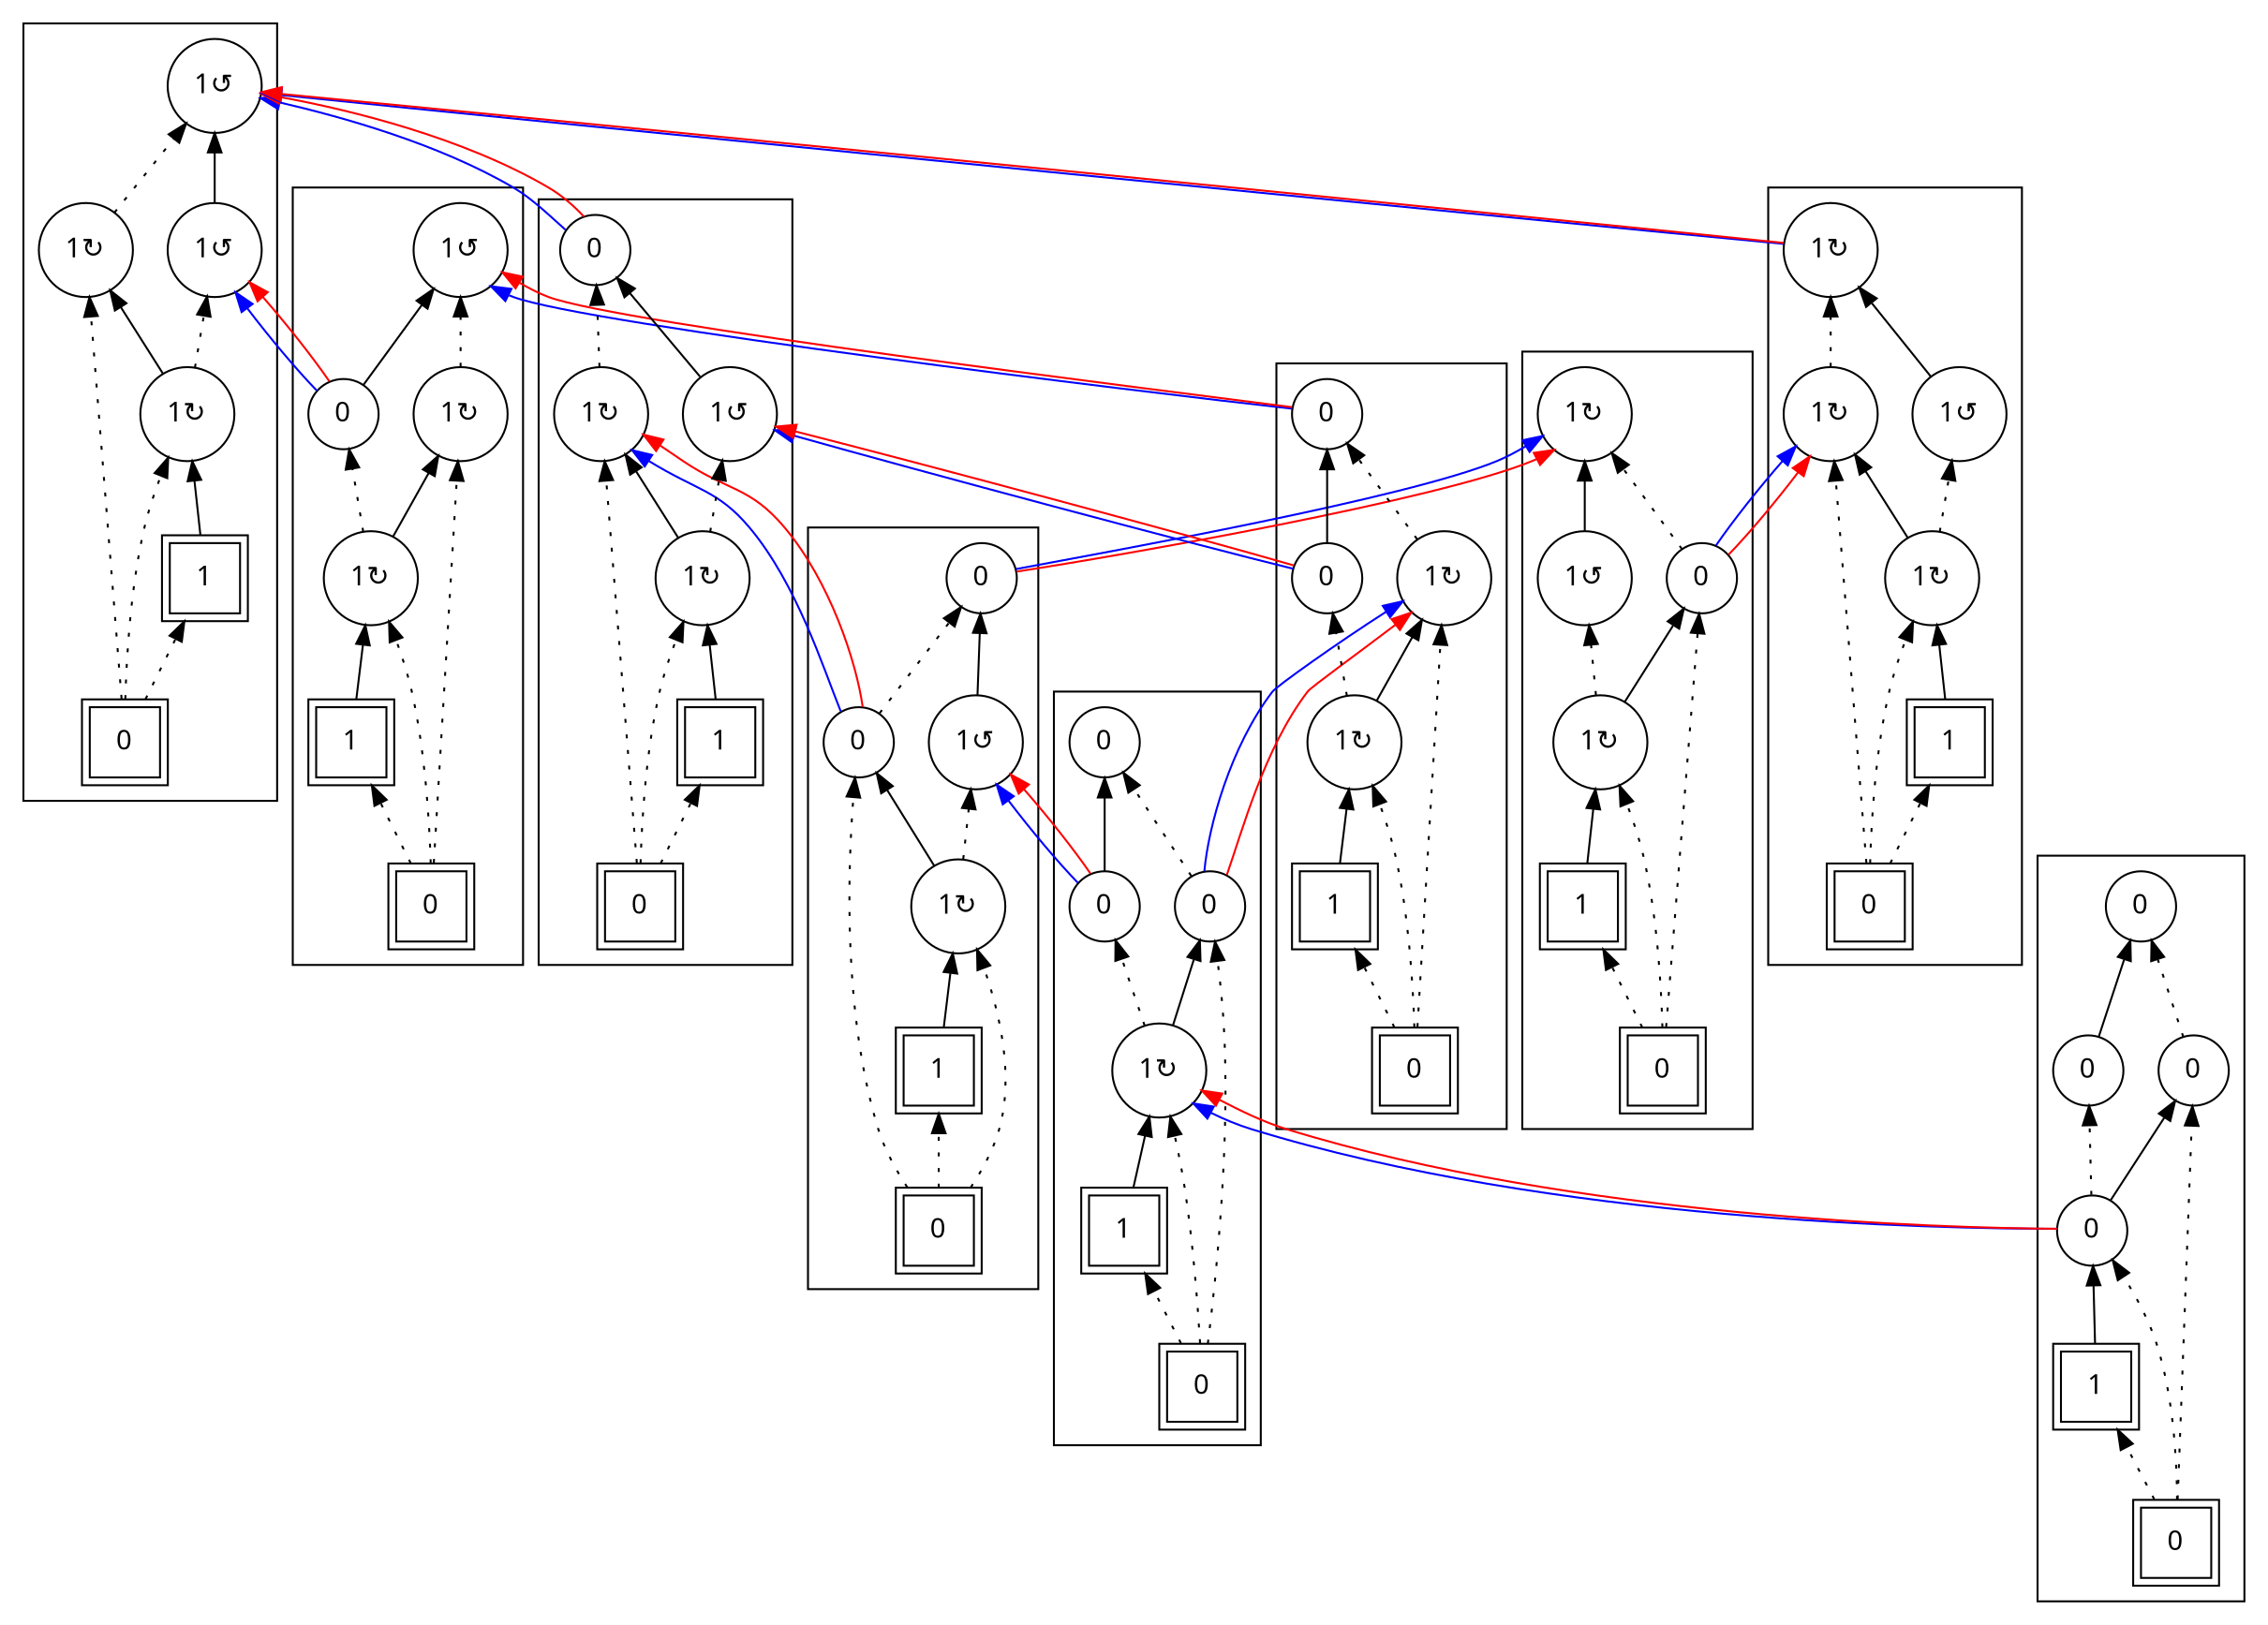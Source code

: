 digraph G {
rankdir = BT;
subgraph cluster_Player1X1XGround0X1XSausage10X1XSausage00X1XSausage30X1XSausage20X1X {
Node [ fontname="Apple Symbols"];
Player1X1XGround0X1XSausage10X1XSausage00X1XSausage30X1XSausage20X1X_Player[ label ="1"  shape=square peripheries=2 ];
Player1X1XGround0X1XSausage10X1XSausage00X1XSausage30X1XSausage20X1X_Ground[ label ="0"  shape=square peripheries=2 ];
Player1X1XGround0X1XSausage10X1XSausage00X1XSausage30X1XSausage20X1X_Sausage1[ label ="0"  shape=circle ];
Player1X1XGround0X1XSausage10X1XSausage00X1XSausage30X1XSausage20X1X_Sausage0[ label ="0"  shape=circle ];
Player1X1XGround0X1XSausage10X1XSausage00X1XSausage30X1XSausage20X1X_Sausage3[ label ="0"  shape=circle ];
Player1X1XGround0X1XSausage10X1XSausage00X1XSausage30X1XSausage20X1X_Sausage2[ label ="0"  shape=circle ];
	"Player1X1XGround0X1XSausage10X1XSausage00X1XSausage30X1XSausage20X1X_Ground" -> "Player1X1XGround0X1XSausage10X1XSausage00X1XSausage30X1XSausage20X1X_Player" [style=dotted];
	"Player1X1XGround0X1XSausage10X1XSausage00X1XSausage30X1XSausage20X1X_Player" -> "Player1X1XGround0X1XSausage10X1XSausage00X1XSausage30X1XSausage20X1X_Sausage1";
	"Player1X1XGround0X1XSausage10X1XSausage00X1XSausage30X1XSausage20X1X_Ground" -> "Player1X1XGround0X1XSausage10X1XSausage00X1XSausage30X1XSausage20X1X_Sausage1" [style=dotted];
	"Player1X1XGround0X1XSausage10X1XSausage00X1XSausage30X1XSausage20X1X_Sausage1" -> "Player1X1XGround0X1XSausage10X1XSausage00X1XSausage30X1XSausage20X1X_Sausage0" [style=dotted];
	"Player1X1XGround0X1XSausage10X1XSausage00X1XSausage30X1XSausage20X1X_Sausage1" -> "Player1X1XGround0X1XSausage10X1XSausage00X1XSausage30X1XSausage20X1X_Sausage3";
	"Player1X1XGround0X1XSausage10X1XSausage00X1XSausage30X1XSausage20X1X_Sausage0" -> "Player1X1XGround0X1XSausage10X1XSausage00X1XSausage30X1XSausage20X1X_Sausage2";
	"Player1X1XGround0X1XSausage10X1XSausage00X1XSausage30X1XSausage20X1X_Ground" -> "Player1X1XGround0X1XSausage10X1XSausage00X1XSausage30X1XSausage20X1X_Sausage3" [style=dotted];
	"Player1X1XGround0X1XSausage10X1XSausage00X1XSausage30X1XSausage20X1X_Sausage3" -> "Player1X1XGround0X1XSausage10X1XSausage00X1XSausage30X1XSausage20X1X_Sausage2" [style=dotted];
}
subgraph cluster_Player1X1XGround0X1XSausage11X2XSausage00X1XSausage30X1XSausage20X1X {
Node [ fontname="Apple Symbols"];
Player1X1XGround0X1XSausage11X2XSausage00X1XSausage30X1XSausage20X1X_Player[ label ="1"  shape=square peripheries=2 ];
Player1X1XGround0X1XSausage11X2XSausage00X1XSausage30X1XSausage20X1X_Ground[ label ="0"  shape=square peripheries=2 ];
Player1X1XGround0X1XSausage11X2XSausage00X1XSausage30X1XSausage20X1X_Sausage1[ label ="1&#8635;"  shape=circle ];
Player1X1XGround0X1XSausage11X2XSausage00X1XSausage30X1XSausage20X1X_Sausage0[ label ="0"  shape=circle ];
Player1X1XGround0X1XSausage11X2XSausage00X1XSausage30X1XSausage20X1X_Sausage3[ label ="0"  shape=circle ];
Player1X1XGround0X1XSausage11X2XSausage00X1XSausage30X1XSausage20X1X_Sausage2[ label ="0"  shape=circle ];
	"Player1X1XGround0X1XSausage11X2XSausage00X1XSausage30X1XSausage20X1X_Ground" -> "Player1X1XGround0X1XSausage11X2XSausage00X1XSausage30X1XSausage20X1X_Player" [style=dotted];
	"Player1X1XGround0X1XSausage11X2XSausage00X1XSausage30X1XSausage20X1X_Player" -> "Player1X1XGround0X1XSausage11X2XSausage00X1XSausage30X1XSausage20X1X_Sausage1";
	"Player1X1XGround0X1XSausage11X2XSausage00X1XSausage30X1XSausage20X1X_Ground" -> "Player1X1XGround0X1XSausage11X2XSausage00X1XSausage30X1XSausage20X1X_Sausage1" [style=dotted];
	"Player1X1XGround0X1XSausage11X2XSausage00X1XSausage30X1XSausage20X1X_Sausage1" -> "Player1X1XGround0X1XSausage11X2XSausage00X1XSausage30X1XSausage20X1X_Sausage0" [style=dotted];
	"Player1X1XGround0X1XSausage11X2XSausage00X1XSausage30X1XSausage20X1X_Sausage1" -> "Player1X1XGround0X1XSausage11X2XSausage00X1XSausage30X1XSausage20X1X_Sausage3";
	"Player1X1XGround0X1XSausage11X2XSausage00X1XSausage30X1XSausage20X1X_Sausage0" -> "Player1X1XGround0X1XSausage11X2XSausage00X1XSausage30X1XSausage20X1X_Sausage2";
	"Player1X1XGround0X1XSausage11X2XSausage00X1XSausage30X1XSausage20X1X_Ground" -> "Player1X1XGround0X1XSausage11X2XSausage00X1XSausage30X1XSausage20X1X_Sausage3" [style=dotted];
	"Player1X1XGround0X1XSausage11X2XSausage00X1XSausage30X1XSausage20X1X_Sausage3" -> "Player1X1XGround0X1XSausage11X2XSausage00X1XSausage30X1XSausage20X1X_Sausage2" [style=dotted];
}
subgraph cluster_Player1X1XGround0X1XSausage11X2XSausage01X0XSausage30X1XSausage20X1X {
Node [ fontname="Apple Symbols"];
Player1X1XGround0X1XSausage11X2XSausage01X0XSausage30X1XSausage20X1X_Player[ label ="1"  shape=square peripheries=2 ];
Player1X1XGround0X1XSausage11X2XSausage01X0XSausage30X1XSausage20X1X_Ground[ label ="0"  shape=square peripheries=2 ];
Player1X1XGround0X1XSausage11X2XSausage01X0XSausage30X1XSausage20X1X_Sausage1[ label ="1&#8635;"  shape=circle ];
Player1X1XGround0X1XSausage11X2XSausage01X0XSausage30X1XSausage20X1X_Sausage0[ label ="1&#8634;"  shape=circle ];
Player1X1XGround0X1XSausage11X2XSausage01X0XSausage30X1XSausage20X1X_Sausage3[ label ="0"  shape=circle ];
Player1X1XGround0X1XSausage11X2XSausage01X0XSausage30X1XSausage20X1X_Sausage2[ label ="0"  shape=circle ];
	"Player1X1XGround0X1XSausage11X2XSausage01X0XSausage30X1XSausage20X1X_Ground" -> "Player1X1XGround0X1XSausage11X2XSausage01X0XSausage30X1XSausage20X1X_Player" [style=dotted];
	"Player1X1XGround0X1XSausage11X2XSausage01X0XSausage30X1XSausage20X1X_Player" -> "Player1X1XGround0X1XSausage11X2XSausage01X0XSausage30X1XSausage20X1X_Sausage1";
	"Player1X1XGround0X1XSausage11X2XSausage01X0XSausage30X1XSausage20X1X_Ground" -> "Player1X1XGround0X1XSausage11X2XSausage01X0XSausage30X1XSausage20X1X_Sausage1" [style=dotted];
	"Player1X1XGround0X1XSausage11X2XSausage01X0XSausage30X1XSausage20X1X_Sausage1" -> "Player1X1XGround0X1XSausage11X2XSausage01X0XSausage30X1XSausage20X1X_Sausage0" [style=dotted];
	"Player1X1XGround0X1XSausage11X2XSausage01X0XSausage30X1XSausage20X1X_Sausage1" -> "Player1X1XGround0X1XSausage11X2XSausage01X0XSausage30X1XSausage20X1X_Sausage3";
	"Player1X1XGround0X1XSausage11X2XSausage01X0XSausage30X1XSausage20X1X_Sausage0" -> "Player1X1XGround0X1XSausage11X2XSausage01X0XSausage30X1XSausage20X1X_Sausage2";
	"Player1X1XGround0X1XSausage11X2XSausage01X0XSausage30X1XSausage20X1X_Ground" -> "Player1X1XGround0X1XSausage11X2XSausage01X0XSausage30X1XSausage20X1X_Sausage3" [style=dotted];
	"Player1X1XGround0X1XSausage11X2XSausage01X0XSausage30X1XSausage20X1X_Sausage3" -> "Player1X1XGround0X1XSausage11X2XSausage01X0XSausage30X1XSausage20X1X_Sausage2" [style=dotted];
}
subgraph cluster_Player1X1XGround0X1XSausage11X2XSausage00X1XSausage31X2XSausage20X1X {
Node [ fontname="Apple Symbols"];
Player1X1XGround0X1XSausage11X2XSausage00X1XSausage31X2XSausage20X1X_Player[ label ="1"  shape=square peripheries=2 ];
Player1X1XGround0X1XSausage11X2XSausage00X1XSausage31X2XSausage20X1X_Ground[ label ="0"  shape=square peripheries=2 ];
Player1X1XGround0X1XSausage11X2XSausage00X1XSausage31X2XSausage20X1X_Sausage1[ label ="1&#8635;"  shape=circle ];
Player1X1XGround0X1XSausage11X2XSausage00X1XSausage31X2XSausage20X1X_Sausage0[ label ="0"  shape=circle ];
Player1X1XGround0X1XSausage11X2XSausage00X1XSausage31X2XSausage20X1X_Sausage3[ label ="1&#8635;"  shape=circle ];
Player1X1XGround0X1XSausage11X2XSausage00X1XSausage31X2XSausage20X1X_Sausage2[ label ="0"  shape=circle ];
	"Player1X1XGround0X1XSausage11X2XSausage00X1XSausage31X2XSausage20X1X_Ground" -> "Player1X1XGround0X1XSausage11X2XSausage00X1XSausage31X2XSausage20X1X_Player" [style=dotted];
	"Player1X1XGround0X1XSausage11X2XSausage00X1XSausage31X2XSausage20X1X_Player" -> "Player1X1XGround0X1XSausage11X2XSausage00X1XSausage31X2XSausage20X1X_Sausage1";
	"Player1X1XGround0X1XSausage11X2XSausage00X1XSausage31X2XSausage20X1X_Ground" -> "Player1X1XGround0X1XSausage11X2XSausage00X1XSausage31X2XSausage20X1X_Sausage1" [style=dotted];
	"Player1X1XGround0X1XSausage11X2XSausage00X1XSausage31X2XSausage20X1X_Sausage1" -> "Player1X1XGround0X1XSausage11X2XSausage00X1XSausage31X2XSausage20X1X_Sausage0" [style=dotted];
	"Player1X1XGround0X1XSausage11X2XSausage00X1XSausage31X2XSausage20X1X_Sausage1" -> "Player1X1XGround0X1XSausage11X2XSausage00X1XSausage31X2XSausage20X1X_Sausage3";
	"Player1X1XGround0X1XSausage11X2XSausage00X1XSausage31X2XSausage20X1X_Sausage0" -> "Player1X1XGround0X1XSausage11X2XSausage00X1XSausage31X2XSausage20X1X_Sausage2";
	"Player1X1XGround0X1XSausage11X2XSausage00X1XSausage31X2XSausage20X1X_Ground" -> "Player1X1XGround0X1XSausage11X2XSausage00X1XSausage31X2XSausage20X1X_Sausage3" [style=dotted];
	"Player1X1XGround0X1XSausage11X2XSausage00X1XSausage31X2XSausage20X1X_Sausage3" -> "Player1X1XGround0X1XSausage11X2XSausage00X1XSausage31X2XSausage20X1X_Sausage2" [style=dotted];
}
subgraph cluster_Player1X1XGround0X1XSausage11X2XSausage01X0XSausage31X2XSausage20X1X {
Node [ fontname="Apple Symbols"];
Player1X1XGround0X1XSausage11X2XSausage01X0XSausage31X2XSausage20X1X_Player[ label ="1"  shape=square peripheries=2 ];
Player1X1XGround0X1XSausage11X2XSausage01X0XSausage31X2XSausage20X1X_Ground[ label ="0"  shape=square peripheries=2 ];
Player1X1XGround0X1XSausage11X2XSausage01X0XSausage31X2XSausage20X1X_Sausage1[ label ="1&#8635;"  shape=circle ];
Player1X1XGround0X1XSausage11X2XSausage01X0XSausage31X2XSausage20X1X_Sausage0[ label ="1&#8634;"  shape=circle ];
Player1X1XGround0X1XSausage11X2XSausage01X0XSausage31X2XSausage20X1X_Sausage3[ label ="1&#8635;"  shape=circle ];
Player1X1XGround0X1XSausage11X2XSausage01X0XSausage31X2XSausage20X1X_Sausage2[ label ="0"  shape=circle ];
	"Player1X1XGround0X1XSausage11X2XSausage01X0XSausage31X2XSausage20X1X_Ground" -> "Player1X1XGround0X1XSausage11X2XSausage01X0XSausage31X2XSausage20X1X_Player" [style=dotted];
	"Player1X1XGround0X1XSausage11X2XSausage01X0XSausage31X2XSausage20X1X_Player" -> "Player1X1XGround0X1XSausage11X2XSausage01X0XSausage31X2XSausage20X1X_Sausage1";
	"Player1X1XGround0X1XSausage11X2XSausage01X0XSausage31X2XSausage20X1X_Ground" -> "Player1X1XGround0X1XSausage11X2XSausage01X0XSausage31X2XSausage20X1X_Sausage1" [style=dotted];
	"Player1X1XGround0X1XSausage11X2XSausage01X0XSausage31X2XSausage20X1X_Sausage1" -> "Player1X1XGround0X1XSausage11X2XSausage01X0XSausage31X2XSausage20X1X_Sausage0" [style=dotted];
	"Player1X1XGround0X1XSausage11X2XSausage01X0XSausage31X2XSausage20X1X_Sausage1" -> "Player1X1XGround0X1XSausage11X2XSausage01X0XSausage31X2XSausage20X1X_Sausage3";
	"Player1X1XGround0X1XSausage11X2XSausage01X0XSausage31X2XSausage20X1X_Sausage0" -> "Player1X1XGround0X1XSausage11X2XSausage01X0XSausage31X2XSausage20X1X_Sausage2";
	"Player1X1XGround0X1XSausage11X2XSausage01X0XSausage31X2XSausage20X1X_Ground" -> "Player1X1XGround0X1XSausage11X2XSausage01X0XSausage31X2XSausage20X1X_Sausage3" [style=dotted];
	"Player1X1XGround0X1XSausage11X2XSausage01X0XSausage31X2XSausage20X1X_Sausage3" -> "Player1X1XGround0X1XSausage11X2XSausage01X0XSausage31X2XSausage20X1X_Sausage2" [style=dotted];
}
subgraph cluster_Player1X1XGround0X1XSausage11X2XSausage01X0XSausage30X1XSausage21X2X {
Node [ fontname="Apple Symbols"];
Player1X1XGround0X1XSausage11X2XSausage01X0XSausage30X1XSausage21X2X_Player[ label ="1"  shape=square peripheries=2 ];
Player1X1XGround0X1XSausage11X2XSausage01X0XSausage30X1XSausage21X2X_Ground[ label ="0"  shape=square peripheries=2 ];
Player1X1XGround0X1XSausage11X2XSausage01X0XSausage30X1XSausage21X2X_Sausage1[ label ="1&#8635;"  shape=circle ];
Player1X1XGround0X1XSausage11X2XSausage01X0XSausage30X1XSausage21X2X_Sausage0[ label ="1&#8634;"  shape=circle ];
Player1X1XGround0X1XSausage11X2XSausage01X0XSausage30X1XSausage21X2X_Sausage3[ label ="0"  shape=circle ];
Player1X1XGround0X1XSausage11X2XSausage01X0XSausage30X1XSausage21X2X_Sausage2[ label ="1&#8635;"  shape=circle ];
	"Player1X1XGround0X1XSausage11X2XSausage01X0XSausage30X1XSausage21X2X_Ground" -> "Player1X1XGround0X1XSausage11X2XSausage01X0XSausage30X1XSausage21X2X_Player" [style=dotted];
	"Player1X1XGround0X1XSausage11X2XSausage01X0XSausage30X1XSausage21X2X_Player" -> "Player1X1XGround0X1XSausage11X2XSausage01X0XSausage30X1XSausage21X2X_Sausage1";
	"Player1X1XGround0X1XSausage11X2XSausage01X0XSausage30X1XSausage21X2X_Ground" -> "Player1X1XGround0X1XSausage11X2XSausage01X0XSausage30X1XSausage21X2X_Sausage1" [style=dotted];
	"Player1X1XGround0X1XSausage11X2XSausage01X0XSausage30X1XSausage21X2X_Sausage1" -> "Player1X1XGround0X1XSausage11X2XSausage01X0XSausage30X1XSausage21X2X_Sausage0" [style=dotted];
	"Player1X1XGround0X1XSausage11X2XSausage01X0XSausage30X1XSausage21X2X_Sausage1" -> "Player1X1XGround0X1XSausage11X2XSausage01X0XSausage30X1XSausage21X2X_Sausage3";
	"Player1X1XGround0X1XSausage11X2XSausage01X0XSausage30X1XSausage21X2X_Sausage0" -> "Player1X1XGround0X1XSausage11X2XSausage01X0XSausage30X1XSausage21X2X_Sausage2";
	"Player1X1XGround0X1XSausage11X2XSausage01X0XSausage30X1XSausage21X2X_Ground" -> "Player1X1XGround0X1XSausage11X2XSausage01X0XSausage30X1XSausage21X2X_Sausage3" [style=dotted];
	"Player1X1XGround0X1XSausage11X2XSausage01X0XSausage30X1XSausage21X2X_Sausage3" -> "Player1X1XGround0X1XSausage11X2XSausage01X0XSausage30X1XSausage21X2X_Sausage2" [style=dotted];
}
subgraph cluster_Player1X1XGround0X1XSausage11X2XSausage00X1XSausage31X2XSausage21X0X {
Node [ fontname="Apple Symbols"];
Player1X1XGround0X1XSausage11X2XSausage00X1XSausage31X2XSausage21X0X_Player[ label ="1"  shape=square peripheries=2 ];
Player1X1XGround0X1XSausage11X2XSausage00X1XSausage31X2XSausage21X0X_Ground[ label ="0"  shape=square peripheries=2 ];
Player1X1XGround0X1XSausage11X2XSausage00X1XSausage31X2XSausage21X0X_Sausage1[ label ="1&#8635;"  shape=circle ];
Player1X1XGround0X1XSausage11X2XSausage00X1XSausage31X2XSausage21X0X_Sausage0[ label ="0"  shape=circle ];
Player1X1XGround0X1XSausage11X2XSausage00X1XSausage31X2XSausage21X0X_Sausage3[ label ="1&#8635;"  shape=circle ];
Player1X1XGround0X1XSausage11X2XSausage00X1XSausage31X2XSausage21X0X_Sausage2[ label ="1&#8634;"  shape=circle ];
	"Player1X1XGround0X1XSausage11X2XSausage00X1XSausage31X2XSausage21X0X_Ground" -> "Player1X1XGround0X1XSausage11X2XSausage00X1XSausage31X2XSausage21X0X_Player" [style=dotted];
	"Player1X1XGround0X1XSausage11X2XSausage00X1XSausage31X2XSausage21X0X_Player" -> "Player1X1XGround0X1XSausage11X2XSausage00X1XSausage31X2XSausage21X0X_Sausage1";
	"Player1X1XGround0X1XSausage11X2XSausage00X1XSausage31X2XSausage21X0X_Ground" -> "Player1X1XGround0X1XSausage11X2XSausage00X1XSausage31X2XSausage21X0X_Sausage1" [style=dotted];
	"Player1X1XGround0X1XSausage11X2XSausage00X1XSausage31X2XSausage21X0X_Sausage1" -> "Player1X1XGround0X1XSausage11X2XSausage00X1XSausage31X2XSausage21X0X_Sausage0" [style=dotted];
	"Player1X1XGround0X1XSausage11X2XSausage00X1XSausage31X2XSausage21X0X_Sausage1" -> "Player1X1XGround0X1XSausage11X2XSausage00X1XSausage31X2XSausage21X0X_Sausage3";
	"Player1X1XGround0X1XSausage11X2XSausage00X1XSausage31X2XSausage21X0X_Sausage0" -> "Player1X1XGround0X1XSausage11X2XSausage00X1XSausage31X2XSausage21X0X_Sausage2";
	"Player1X1XGround0X1XSausage11X2XSausage00X1XSausage31X2XSausage21X0X_Ground" -> "Player1X1XGround0X1XSausage11X2XSausage00X1XSausage31X2XSausage21X0X_Sausage3" [style=dotted];
	"Player1X1XGround0X1XSausage11X2XSausage00X1XSausage31X2XSausage21X0X_Sausage3" -> "Player1X1XGround0X1XSausage11X2XSausage00X1XSausage31X2XSausage21X0X_Sausage2" [style=dotted];
}
subgraph cluster_Player1X1XGround0X1XSausage11X2XSausage01X0XSausage31X2XSausage21X0X {
Node [ fontname="Apple Symbols"];
Player1X1XGround0X1XSausage11X2XSausage01X0XSausage31X2XSausage21X0X_Player[ label ="1"  shape=square peripheries=2 ];
Player1X1XGround0X1XSausage11X2XSausage01X0XSausage31X2XSausage21X0X_Ground[ label ="0"  shape=square peripheries=2 ];
Player1X1XGround0X1XSausage11X2XSausage01X0XSausage31X2XSausage21X0X_Sausage1[ label ="1&#8635;"  shape=circle ];
Player1X1XGround0X1XSausage11X2XSausage01X0XSausage31X2XSausage21X0X_Sausage0[ label ="1&#8634;"  shape=circle ];
Player1X1XGround0X1XSausage11X2XSausage01X0XSausage31X2XSausage21X0X_Sausage3[ label ="1&#8635;"  shape=circle ];
Player1X1XGround0X1XSausage11X2XSausage01X0XSausage31X2XSausage21X0X_Sausage2[ label ="1&#8634;"  shape=circle ];
	"Player1X1XGround0X1XSausage11X2XSausage01X0XSausage31X2XSausage21X0X_Ground" -> "Player1X1XGround0X1XSausage11X2XSausage01X0XSausage31X2XSausage21X0X_Player" [style=dotted];
	"Player1X1XGround0X1XSausage11X2XSausage01X0XSausage31X2XSausage21X0X_Player" -> "Player1X1XGround0X1XSausage11X2XSausage01X0XSausage31X2XSausage21X0X_Sausage1";
	"Player1X1XGround0X1XSausage11X2XSausage01X0XSausage31X2XSausage21X0X_Ground" -> "Player1X1XGround0X1XSausage11X2XSausage01X0XSausage31X2XSausage21X0X_Sausage1" [style=dotted];
	"Player1X1XGround0X1XSausage11X2XSausage01X0XSausage31X2XSausage21X0X_Sausage1" -> "Player1X1XGround0X1XSausage11X2XSausage01X0XSausage31X2XSausage21X0X_Sausage0" [style=dotted];
	"Player1X1XGround0X1XSausage11X2XSausage01X0XSausage31X2XSausage21X0X_Sausage1" -> "Player1X1XGround0X1XSausage11X2XSausage01X0XSausage31X2XSausage21X0X_Sausage3";
	"Player1X1XGround0X1XSausage11X2XSausage01X0XSausage31X2XSausage21X0X_Sausage0" -> "Player1X1XGround0X1XSausage11X2XSausage01X0XSausage31X2XSausage21X0X_Sausage2";
	"Player1X1XGround0X1XSausage11X2XSausage01X0XSausage31X2XSausage21X0X_Ground" -> "Player1X1XGround0X1XSausage11X2XSausage01X0XSausage31X2XSausage21X0X_Sausage3" [style=dotted];
	"Player1X1XGround0X1XSausage11X2XSausage01X0XSausage31X2XSausage21X0X_Sausage3" -> "Player1X1XGround0X1XSausage11X2XSausage01X0XSausage31X2XSausage21X0X_Sausage2" [style=dotted];
}
subgraph cluster_Player1X1XGround0X1XSausage11X2XSausage01X0XSausage31X2XSausage21X2X {
Node [ fontname="Apple Symbols"];
Player1X1XGround0X1XSausage11X2XSausage01X0XSausage31X2XSausage21X2X_Player[ label ="1"  shape=square peripheries=2 ];
Player1X1XGround0X1XSausage11X2XSausage01X0XSausage31X2XSausage21X2X_Ground[ label ="0"  shape=square peripheries=2 ];
Player1X1XGround0X1XSausage11X2XSausage01X0XSausage31X2XSausage21X2X_Sausage1[ label ="1&#8635;"  shape=circle ];
Player1X1XGround0X1XSausage11X2XSausage01X0XSausage31X2XSausage21X2X_Sausage0[ label ="1&#8634;"  shape=circle ];
Player1X1XGround0X1XSausage11X2XSausage01X0XSausage31X2XSausage21X2X_Sausage3[ label ="1&#8635;"  shape=circle ];
Player1X1XGround0X1XSausage11X2XSausage01X0XSausage31X2XSausage21X2X_Sausage2[ label ="1&#8635;"  shape=circle ];
	"Player1X1XGround0X1XSausage11X2XSausage01X0XSausage31X2XSausage21X2X_Ground" -> "Player1X1XGround0X1XSausage11X2XSausage01X0XSausage31X2XSausage21X2X_Player" [style=dotted];
	"Player1X1XGround0X1XSausage11X2XSausage01X0XSausage31X2XSausage21X2X_Player" -> "Player1X1XGround0X1XSausage11X2XSausage01X0XSausage31X2XSausage21X2X_Sausage1";
	"Player1X1XGround0X1XSausage11X2XSausage01X0XSausage31X2XSausage21X2X_Ground" -> "Player1X1XGround0X1XSausage11X2XSausage01X0XSausage31X2XSausage21X2X_Sausage1" [style=dotted];
	"Player1X1XGround0X1XSausage11X2XSausage01X0XSausage31X2XSausage21X2X_Sausage1" -> "Player1X1XGround0X1XSausage11X2XSausage01X0XSausage31X2XSausage21X2X_Sausage0" [style=dotted];
	"Player1X1XGround0X1XSausage11X2XSausage01X0XSausage31X2XSausage21X2X_Sausage1" -> "Player1X1XGround0X1XSausage11X2XSausage01X0XSausage31X2XSausage21X2X_Sausage3";
	"Player1X1XGround0X1XSausage11X2XSausage01X0XSausage31X2XSausage21X2X_Sausage0" -> "Player1X1XGround0X1XSausage11X2XSausage01X0XSausage31X2XSausage21X2X_Sausage2";
	"Player1X1XGround0X1XSausage11X2XSausage01X0XSausage31X2XSausage21X2X_Ground" -> "Player1X1XGround0X1XSausage11X2XSausage01X0XSausage31X2XSausage21X2X_Sausage3" [style=dotted];
	"Player1X1XGround0X1XSausage11X2XSausage01X0XSausage31X2XSausage21X2X_Sausage3" -> "Player1X1XGround0X1XSausage11X2XSausage01X0XSausage31X2XSausage21X2X_Sausage2" [style=dotted];
}
	"Player1X1XGround0X1XSausage10X1XSausage00X1XSausage30X1XSausage20X1X_Sausage1" -> "Player1X1XGround0X1XSausage11X2XSausage00X1XSausage30X1XSausage20X1X_Sausage1" [ ltail = Player1X1XGround0X1XSausage10X1XSausage00X1XSausage30X1XSausage20X1X_Sausage1 rtail = Player1X1XGround0X1XSausage11X2XSausage00X1XSausage30X1XSausage20X1X_Sausage1 color=blue ];
	"Player1X1XGround0X1XSausage10X1XSausage00X1XSausage30X1XSausage20X1X_Sausage1" -> "Player1X1XGround0X1XSausage11X2XSausage00X1XSausage30X1XSausage20X1X_Sausage1" [ ltail = Player1X1XGround0X1XSausage10X1XSausage00X1XSausage30X1XSausage20X1X_Sausage1 rtail = Player1X1XGround0X1XSausage11X2XSausage00X1XSausage30X1XSausage20X1X_Sausage1 color=red ];
	"Player1X1XGround0X1XSausage11X2XSausage00X1XSausage30X1XSausage20X1X_Sausage0" -> "Player1X1XGround0X1XSausage11X2XSausage01X0XSausage30X1XSausage20X1X_Sausage0" [ ltail = Player1X1XGround0X1XSausage11X2XSausage00X1XSausage30X1XSausage20X1X_Sausage0 rtail = Player1X1XGround0X1XSausage11X2XSausage01X0XSausage30X1XSausage20X1X_Sausage0 color=blue ];
	"Player1X1XGround0X1XSausage11X2XSausage00X1XSausage30X1XSausage20X1X_Sausage0" -> "Player1X1XGround0X1XSausage11X2XSausage01X0XSausage30X1XSausage20X1X_Sausage0" [ ltail = Player1X1XGround0X1XSausage11X2XSausage00X1XSausage30X1XSausage20X1X_Sausage0 rtail = Player1X1XGround0X1XSausage11X2XSausage01X0XSausage30X1XSausage20X1X_Sausage0 color=red ];
	"Player1X1XGround0X1XSausage11X2XSausage00X1XSausage30X1XSausage20X1X_Sausage3" -> "Player1X1XGround0X1XSausage11X2XSausage00X1XSausage31X2XSausage20X1X_Sausage3" [ ltail = Player1X1XGround0X1XSausage11X2XSausage00X1XSausage30X1XSausage20X1X_Sausage3 rtail = Player1X1XGround0X1XSausage11X2XSausage00X1XSausage31X2XSausage20X1X_Sausage3 color=blue ];
	"Player1X1XGround0X1XSausage11X2XSausage00X1XSausage30X1XSausage20X1X_Sausage3" -> "Player1X1XGround0X1XSausage11X2XSausage00X1XSausage31X2XSausage20X1X_Sausage3" [ ltail = Player1X1XGround0X1XSausage11X2XSausage00X1XSausage30X1XSausage20X1X_Sausage3 rtail = Player1X1XGround0X1XSausage11X2XSausage00X1XSausage31X2XSausage20X1X_Sausage3 color=red ];
	"Player1X1XGround0X1XSausage11X2XSausage01X0XSausage30X1XSausage20X1X_Sausage3" -> "Player1X1XGround0X1XSausage11X2XSausage01X0XSausage31X2XSausage20X1X_Sausage3" [ ltail = Player1X1XGround0X1XSausage11X2XSausage01X0XSausage30X1XSausage20X1X_Sausage3 rtail = Player1X1XGround0X1XSausage11X2XSausage01X0XSausage31X2XSausage20X1X_Sausage3 color=blue ];
	"Player1X1XGround0X1XSausage11X2XSausage01X0XSausage30X1XSausage20X1X_Sausage3" -> "Player1X1XGround0X1XSausage11X2XSausage01X0XSausage31X2XSausage20X1X_Sausage3" [ ltail = Player1X1XGround0X1XSausage11X2XSausage01X0XSausage30X1XSausage20X1X_Sausage3 rtail = Player1X1XGround0X1XSausage11X2XSausage01X0XSausage31X2XSausage20X1X_Sausage3 color=red ];
	"Player1X1XGround0X1XSausage11X2XSausage01X0XSausage30X1XSausage20X1X_Sausage2" -> "Player1X1XGround0X1XSausage11X2XSausage01X0XSausage30X1XSausage21X2X_Sausage2" [ ltail = Player1X1XGround0X1XSausage11X2XSausage01X0XSausage30X1XSausage20X1X_Sausage2 rtail = Player1X1XGround0X1XSausage11X2XSausage01X0XSausage30X1XSausage21X2X_Sausage2 color=blue ];
	"Player1X1XGround0X1XSausage11X2XSausage01X0XSausage30X1XSausage20X1X_Sausage2" -> "Player1X1XGround0X1XSausage11X2XSausage01X0XSausage30X1XSausage21X2X_Sausage2" [ ltail = Player1X1XGround0X1XSausage11X2XSausage01X0XSausage30X1XSausage20X1X_Sausage2 rtail = Player1X1XGround0X1XSausage11X2XSausage01X0XSausage30X1XSausage21X2X_Sausage2 color=red ];
	"Player1X1XGround0X1XSausage11X2XSausage00X1XSausage31X2XSausage20X1X_Sausage0" -> "Player1X1XGround0X1XSausage11X2XSausage01X0XSausage31X2XSausage20X1X_Sausage0" [ ltail = Player1X1XGround0X1XSausage11X2XSausage00X1XSausage31X2XSausage20X1X_Sausage0 rtail = Player1X1XGround0X1XSausage11X2XSausage01X0XSausage31X2XSausage20X1X_Sausage0 color=blue ];
	"Player1X1XGround0X1XSausage11X2XSausage00X1XSausage31X2XSausage20X1X_Sausage0" -> "Player1X1XGround0X1XSausage11X2XSausage01X0XSausage31X2XSausage20X1X_Sausage0" [ ltail = Player1X1XGround0X1XSausage11X2XSausage00X1XSausage31X2XSausage20X1X_Sausage0 rtail = Player1X1XGround0X1XSausage11X2XSausage01X0XSausage31X2XSausage20X1X_Sausage0 color=red ];
	"Player1X1XGround0X1XSausage11X2XSausage00X1XSausage31X2XSausage20X1X_Sausage2" -> "Player1X1XGround0X1XSausage11X2XSausage00X1XSausage31X2XSausage21X0X_Sausage2" [ ltail = Player1X1XGround0X1XSausage11X2XSausage00X1XSausage31X2XSausage20X1X_Sausage2 rtail = Player1X1XGround0X1XSausage11X2XSausage00X1XSausage31X2XSausage21X0X_Sausage2 color=blue ];
	"Player1X1XGround0X1XSausage11X2XSausage00X1XSausage31X2XSausage20X1X_Sausage2" -> "Player1X1XGround0X1XSausage11X2XSausage00X1XSausage31X2XSausage21X0X_Sausage2" [ ltail = Player1X1XGround0X1XSausage11X2XSausage00X1XSausage31X2XSausage20X1X_Sausage2 rtail = Player1X1XGround0X1XSausage11X2XSausage00X1XSausage31X2XSausage21X0X_Sausage2 color=red ];
	"Player1X1XGround0X1XSausage11X2XSausage01X0XSausage31X2XSausage20X1X_Sausage2" -> "Player1X1XGround0X1XSausage11X2XSausage01X0XSausage31X2XSausage21X0X_Sausage2" [ ltail = Player1X1XGround0X1XSausage11X2XSausage01X0XSausage31X2XSausage20X1X_Sausage2 rtail = Player1X1XGround0X1XSausage11X2XSausage01X0XSausage31X2XSausage21X0X_Sausage2 color=blue ];
	"Player1X1XGround0X1XSausage11X2XSausage01X0XSausage31X2XSausage20X1X_Sausage2" -> "Player1X1XGround0X1XSausage11X2XSausage01X0XSausage31X2XSausage21X0X_Sausage2" [ ltail = Player1X1XGround0X1XSausage11X2XSausage01X0XSausage31X2XSausage20X1X_Sausage2 rtail = Player1X1XGround0X1XSausage11X2XSausage01X0XSausage31X2XSausage21X0X_Sausage2 color=red ];
	"Player1X1XGround0X1XSausage11X2XSausage01X0XSausage30X1XSausage21X2X_Sausage3" -> "Player1X1XGround0X1XSausage11X2XSausage01X0XSausage31X2XSausage21X2X_Sausage3" [ ltail = Player1X1XGround0X1XSausage11X2XSausage01X0XSausage30X1XSausage21X2X_Sausage3 rtail = Player1X1XGround0X1XSausage11X2XSausage01X0XSausage31X2XSausage21X2X_Sausage3 color=blue ];
	"Player1X1XGround0X1XSausage11X2XSausage01X0XSausage30X1XSausage21X2X_Sausage3" -> "Player1X1XGround0X1XSausage11X2XSausage01X0XSausage31X2XSausage21X2X_Sausage3" [ ltail = Player1X1XGround0X1XSausage11X2XSausage01X0XSausage30X1XSausage21X2X_Sausage3 rtail = Player1X1XGround0X1XSausage11X2XSausage01X0XSausage31X2XSausage21X2X_Sausage3 color=red ];
	"Player1X1XGround0X1XSausage11X2XSausage00X1XSausage31X2XSausage21X0X_Sausage0" -> "Player1X1XGround0X1XSausage11X2XSausage01X0XSausage31X2XSausage21X0X_Sausage0" [ ltail = Player1X1XGround0X1XSausage11X2XSausage00X1XSausage31X2XSausage21X0X_Sausage0 rtail = Player1X1XGround0X1XSausage11X2XSausage01X0XSausage31X2XSausage21X0X_Sausage0 color=blue ];
	"Player1X1XGround0X1XSausage11X2XSausage00X1XSausage31X2XSausage21X0X_Sausage0" -> "Player1X1XGround0X1XSausage11X2XSausage01X0XSausage31X2XSausage21X0X_Sausage0" [ ltail = Player1X1XGround0X1XSausage11X2XSausage00X1XSausage31X2XSausage21X0X_Sausage0 rtail = Player1X1XGround0X1XSausage11X2XSausage01X0XSausage31X2XSausage21X0X_Sausage0 color=red ];
	"Player1X1XGround0X1XSausage11X2XSausage01X0XSausage31X2XSausage21X2X_Sausage2" -> "Player1X1XGround0X1XSausage11X2XSausage01X0XSausage31X2XSausage21X0X_Sausage2" [ ltail = Player1X1XGround0X1XSausage11X2XSausage01X0XSausage31X2XSausage21X2X_Sausage2 rtail = Player1X1XGround0X1XSausage11X2XSausage01X0XSausage31X2XSausage21X0X_Sausage2 color=blue ];
	"Player1X1XGround0X1XSausage11X2XSausage01X0XSausage31X2XSausage21X2X_Sausage2" -> "Player1X1XGround0X1XSausage11X2XSausage01X0XSausage31X2XSausage21X0X_Sausage2" [ ltail = Player1X1XGround0X1XSausage11X2XSausage01X0XSausage31X2XSausage21X2X_Sausage2 rtail = Player1X1XGround0X1XSausage11X2XSausage01X0XSausage31X2XSausage21X0X_Sausage2 color=red ];
}